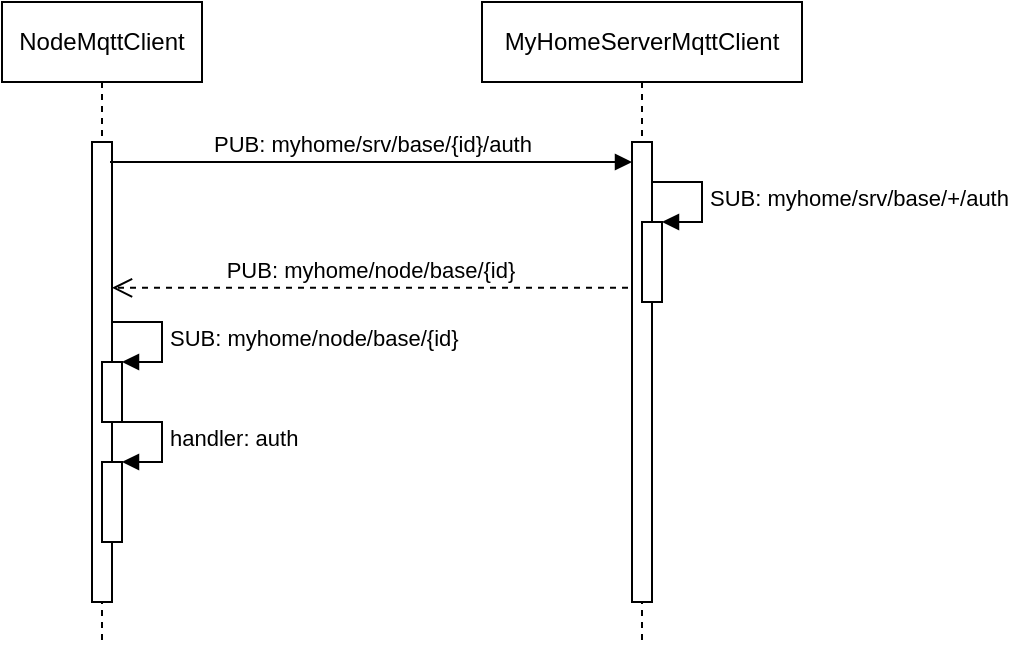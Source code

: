 <mxfile version="13.1.2" type="github">
  <diagram name="Page-1" id="13e1069c-82ec-6db2-03f1-153e76fe0fe0">
    <mxGraphModel dx="1182" dy="771" grid="1" gridSize="10" guides="1" tooltips="1" connect="1" arrows="1" fold="1" page="1" pageScale="1" pageWidth="1100" pageHeight="850" background="#ffffff" math="0" shadow="0">
      <root>
        <mxCell id="0" />
        <mxCell id="1" parent="0" />
        <mxCell id="VvFMMPA0jHI5snv_zB9W-1" value="MyHomeServerMqttClient" style="shape=umlLifeline;perimeter=lifelinePerimeter;whiteSpace=wrap;html=1;container=1;collapsible=0;recursiveResize=0;outlineConnect=0;" vertex="1" parent="1">
          <mxGeometry x="270" y="40" width="160" height="320" as="geometry" />
        </mxCell>
        <mxCell id="VvFMMPA0jHI5snv_zB9W-5" value="" style="html=1;points=[];perimeter=orthogonalPerimeter;" vertex="1" parent="VvFMMPA0jHI5snv_zB9W-1">
          <mxGeometry x="75" y="70" width="10" height="230" as="geometry" />
        </mxCell>
        <mxCell id="VvFMMPA0jHI5snv_zB9W-4" value="NodeMqttClient" style="shape=umlLifeline;perimeter=lifelinePerimeter;whiteSpace=wrap;html=1;container=1;collapsible=0;recursiveResize=0;outlineConnect=0;" vertex="1" parent="1">
          <mxGeometry x="30" y="40" width="100" height="320" as="geometry" />
        </mxCell>
        <mxCell id="VvFMMPA0jHI5snv_zB9W-7" value="" style="html=1;points=[];perimeter=orthogonalPerimeter;" vertex="1" parent="VvFMMPA0jHI5snv_zB9W-4">
          <mxGeometry x="45" y="70" width="10" height="230" as="geometry" />
        </mxCell>
        <mxCell id="VvFMMPA0jHI5snv_zB9W-8" value="PUB: myhome/srv/base/{id}/auth" style="html=1;verticalAlign=bottom;endArrow=block;exitX=0.9;exitY=0.163;exitDx=0;exitDy=0;exitPerimeter=0;" edge="1" parent="1" target="VvFMMPA0jHI5snv_zB9W-5">
          <mxGeometry width="80" relative="1" as="geometry">
            <mxPoint x="84" y="120.0" as="sourcePoint" />
            <mxPoint x="340" y="120" as="targetPoint" />
          </mxGeometry>
        </mxCell>
        <mxCell id="VvFMMPA0jHI5snv_zB9W-13" value="" style="html=1;points=[];perimeter=orthogonalPerimeter;" vertex="1" parent="1">
          <mxGeometry x="350" y="150" width="10" height="40" as="geometry" />
        </mxCell>
        <mxCell id="VvFMMPA0jHI5snv_zB9W-14" value="SUB: myhome/srv/base/+/auth" style="edgeStyle=orthogonalEdgeStyle;html=1;align=left;spacingLeft=2;endArrow=block;rounded=0;entryX=1;entryY=0;" edge="1" target="VvFMMPA0jHI5snv_zB9W-13" parent="1">
          <mxGeometry relative="1" as="geometry">
            <mxPoint x="355" y="130" as="sourcePoint" />
            <Array as="points">
              <mxPoint x="380" y="130" />
            </Array>
          </mxGeometry>
        </mxCell>
        <mxCell id="VvFMMPA0jHI5snv_zB9W-17" value="PUB: myhome/node/base/{id}" style="html=1;verticalAlign=bottom;endArrow=open;dashed=1;endSize=8;exitX=-0.2;exitY=0.317;exitDx=0;exitDy=0;exitPerimeter=0;" edge="1" parent="1" source="VvFMMPA0jHI5snv_zB9W-5" target="VvFMMPA0jHI5snv_zB9W-7">
          <mxGeometry relative="1" as="geometry">
            <mxPoint x="310" y="180" as="sourcePoint" />
            <mxPoint x="360" y="180" as="targetPoint" />
          </mxGeometry>
        </mxCell>
        <mxCell id="VvFMMPA0jHI5snv_zB9W-20" value="" style="html=1;points=[];perimeter=orthogonalPerimeter;" vertex="1" parent="1">
          <mxGeometry x="80" y="220" width="10" height="30" as="geometry" />
        </mxCell>
        <mxCell id="VvFMMPA0jHI5snv_zB9W-21" value="&lt;span style=&quot;text-align: center&quot;&gt;SUB: myhome/node/base/{id}&lt;/span&gt;" style="edgeStyle=orthogonalEdgeStyle;html=1;align=left;spacingLeft=2;endArrow=block;rounded=0;entryX=1;entryY=0;" edge="1" target="VvFMMPA0jHI5snv_zB9W-20" parent="1">
          <mxGeometry relative="1" as="geometry">
            <mxPoint x="85" y="200" as="sourcePoint" />
            <Array as="points">
              <mxPoint x="110" y="200" />
            </Array>
          </mxGeometry>
        </mxCell>
        <mxCell id="VvFMMPA0jHI5snv_zB9W-24" value="" style="html=1;points=[];perimeter=orthogonalPerimeter;" vertex="1" parent="1">
          <mxGeometry x="80" y="270" width="10" height="40" as="geometry" />
        </mxCell>
        <mxCell id="VvFMMPA0jHI5snv_zB9W-25" value="handler: auth" style="edgeStyle=orthogonalEdgeStyle;html=1;align=left;spacingLeft=2;endArrow=block;rounded=0;entryX=1;entryY=0;" edge="1" target="VvFMMPA0jHI5snv_zB9W-24" parent="1">
          <mxGeometry relative="1" as="geometry">
            <mxPoint x="85" y="250" as="sourcePoint" />
            <Array as="points">
              <mxPoint x="110" y="250" />
            </Array>
          </mxGeometry>
        </mxCell>
      </root>
    </mxGraphModel>
  </diagram>
</mxfile>
